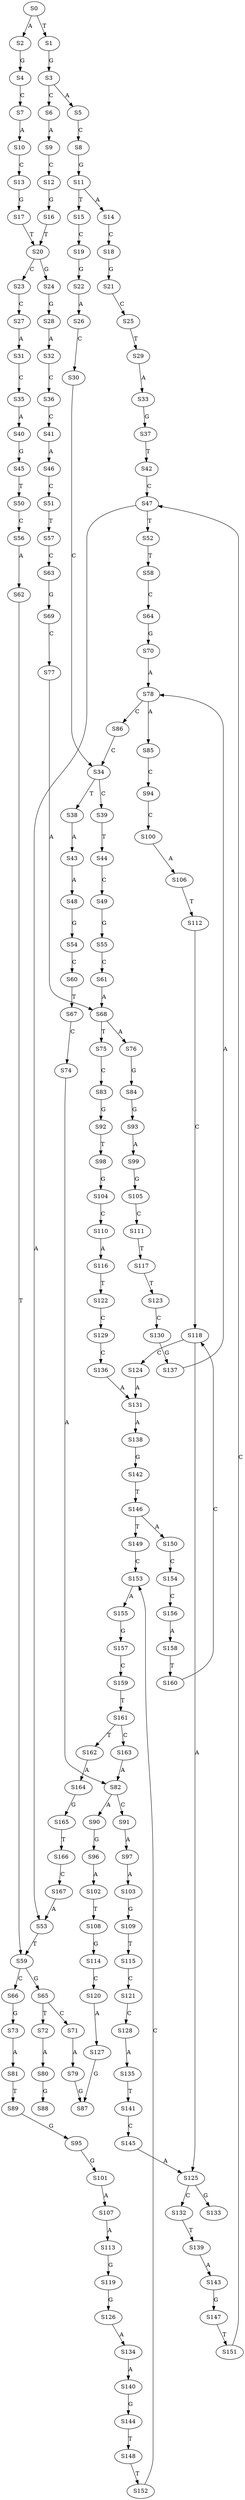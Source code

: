 strict digraph  {
	S0 -> S1 [ label = T ];
	S0 -> S2 [ label = A ];
	S1 -> S3 [ label = G ];
	S2 -> S4 [ label = G ];
	S3 -> S5 [ label = A ];
	S3 -> S6 [ label = C ];
	S4 -> S7 [ label = C ];
	S5 -> S8 [ label = C ];
	S6 -> S9 [ label = A ];
	S7 -> S10 [ label = A ];
	S8 -> S11 [ label = G ];
	S9 -> S12 [ label = C ];
	S10 -> S13 [ label = C ];
	S11 -> S14 [ label = A ];
	S11 -> S15 [ label = T ];
	S12 -> S16 [ label = G ];
	S13 -> S17 [ label = G ];
	S14 -> S18 [ label = C ];
	S15 -> S19 [ label = C ];
	S16 -> S20 [ label = T ];
	S17 -> S20 [ label = T ];
	S18 -> S21 [ label = G ];
	S19 -> S22 [ label = G ];
	S20 -> S23 [ label = C ];
	S20 -> S24 [ label = G ];
	S21 -> S25 [ label = C ];
	S22 -> S26 [ label = A ];
	S23 -> S27 [ label = C ];
	S24 -> S28 [ label = G ];
	S25 -> S29 [ label = T ];
	S26 -> S30 [ label = C ];
	S27 -> S31 [ label = A ];
	S28 -> S32 [ label = A ];
	S29 -> S33 [ label = A ];
	S30 -> S34 [ label = C ];
	S31 -> S35 [ label = C ];
	S32 -> S36 [ label = C ];
	S33 -> S37 [ label = G ];
	S34 -> S38 [ label = T ];
	S34 -> S39 [ label = C ];
	S35 -> S40 [ label = A ];
	S36 -> S41 [ label = C ];
	S37 -> S42 [ label = T ];
	S38 -> S43 [ label = A ];
	S39 -> S44 [ label = T ];
	S40 -> S45 [ label = G ];
	S41 -> S46 [ label = A ];
	S42 -> S47 [ label = C ];
	S43 -> S48 [ label = A ];
	S44 -> S49 [ label = C ];
	S45 -> S50 [ label = T ];
	S46 -> S51 [ label = C ];
	S47 -> S52 [ label = T ];
	S47 -> S53 [ label = A ];
	S48 -> S54 [ label = G ];
	S49 -> S55 [ label = G ];
	S50 -> S56 [ label = C ];
	S51 -> S57 [ label = T ];
	S52 -> S58 [ label = T ];
	S53 -> S59 [ label = T ];
	S54 -> S60 [ label = C ];
	S55 -> S61 [ label = C ];
	S56 -> S62 [ label = A ];
	S57 -> S63 [ label = C ];
	S58 -> S64 [ label = C ];
	S59 -> S65 [ label = G ];
	S59 -> S66 [ label = C ];
	S60 -> S67 [ label = T ];
	S61 -> S68 [ label = A ];
	S62 -> S59 [ label = T ];
	S63 -> S69 [ label = G ];
	S64 -> S70 [ label = G ];
	S65 -> S71 [ label = C ];
	S65 -> S72 [ label = T ];
	S66 -> S73 [ label = G ];
	S67 -> S74 [ label = C ];
	S68 -> S75 [ label = T ];
	S68 -> S76 [ label = A ];
	S69 -> S77 [ label = C ];
	S70 -> S78 [ label = A ];
	S71 -> S79 [ label = A ];
	S72 -> S80 [ label = A ];
	S73 -> S81 [ label = A ];
	S74 -> S82 [ label = A ];
	S75 -> S83 [ label = C ];
	S76 -> S84 [ label = G ];
	S77 -> S68 [ label = A ];
	S78 -> S85 [ label = A ];
	S78 -> S86 [ label = C ];
	S79 -> S87 [ label = G ];
	S80 -> S88 [ label = G ];
	S81 -> S89 [ label = T ];
	S82 -> S90 [ label = A ];
	S82 -> S91 [ label = C ];
	S83 -> S92 [ label = G ];
	S84 -> S93 [ label = G ];
	S85 -> S94 [ label = C ];
	S86 -> S34 [ label = C ];
	S89 -> S95 [ label = G ];
	S90 -> S96 [ label = G ];
	S91 -> S97 [ label = A ];
	S92 -> S98 [ label = T ];
	S93 -> S99 [ label = A ];
	S94 -> S100 [ label = C ];
	S95 -> S101 [ label = G ];
	S96 -> S102 [ label = A ];
	S97 -> S103 [ label = A ];
	S98 -> S104 [ label = G ];
	S99 -> S105 [ label = G ];
	S100 -> S106 [ label = A ];
	S101 -> S107 [ label = A ];
	S102 -> S108 [ label = T ];
	S103 -> S109 [ label = G ];
	S104 -> S110 [ label = C ];
	S105 -> S111 [ label = C ];
	S106 -> S112 [ label = T ];
	S107 -> S113 [ label = A ];
	S108 -> S114 [ label = G ];
	S109 -> S115 [ label = T ];
	S110 -> S116 [ label = A ];
	S111 -> S117 [ label = T ];
	S112 -> S118 [ label = C ];
	S113 -> S119 [ label = G ];
	S114 -> S120 [ label = C ];
	S115 -> S121 [ label = C ];
	S116 -> S122 [ label = T ];
	S117 -> S123 [ label = T ];
	S118 -> S124 [ label = C ];
	S118 -> S125 [ label = A ];
	S119 -> S126 [ label = G ];
	S120 -> S127 [ label = A ];
	S121 -> S128 [ label = C ];
	S122 -> S129 [ label = C ];
	S123 -> S130 [ label = C ];
	S124 -> S131 [ label = A ];
	S125 -> S132 [ label = C ];
	S125 -> S133 [ label = G ];
	S126 -> S134 [ label = A ];
	S127 -> S87 [ label = G ];
	S128 -> S135 [ label = A ];
	S129 -> S136 [ label = C ];
	S130 -> S137 [ label = G ];
	S131 -> S138 [ label = A ];
	S132 -> S139 [ label = T ];
	S134 -> S140 [ label = A ];
	S135 -> S141 [ label = T ];
	S136 -> S131 [ label = A ];
	S137 -> S78 [ label = A ];
	S138 -> S142 [ label = G ];
	S139 -> S143 [ label = A ];
	S140 -> S144 [ label = G ];
	S141 -> S145 [ label = C ];
	S142 -> S146 [ label = T ];
	S143 -> S147 [ label = G ];
	S144 -> S148 [ label = T ];
	S145 -> S125 [ label = A ];
	S146 -> S149 [ label = T ];
	S146 -> S150 [ label = A ];
	S147 -> S151 [ label = T ];
	S148 -> S152 [ label = T ];
	S149 -> S153 [ label = C ];
	S150 -> S154 [ label = C ];
	S151 -> S47 [ label = C ];
	S152 -> S153 [ label = C ];
	S153 -> S155 [ label = A ];
	S154 -> S156 [ label = C ];
	S155 -> S157 [ label = G ];
	S156 -> S158 [ label = A ];
	S157 -> S159 [ label = C ];
	S158 -> S160 [ label = T ];
	S159 -> S161 [ label = T ];
	S160 -> S118 [ label = C ];
	S161 -> S162 [ label = T ];
	S161 -> S163 [ label = C ];
	S162 -> S164 [ label = A ];
	S163 -> S82 [ label = A ];
	S164 -> S165 [ label = G ];
	S165 -> S166 [ label = T ];
	S166 -> S167 [ label = C ];
	S167 -> S53 [ label = A ];
}
